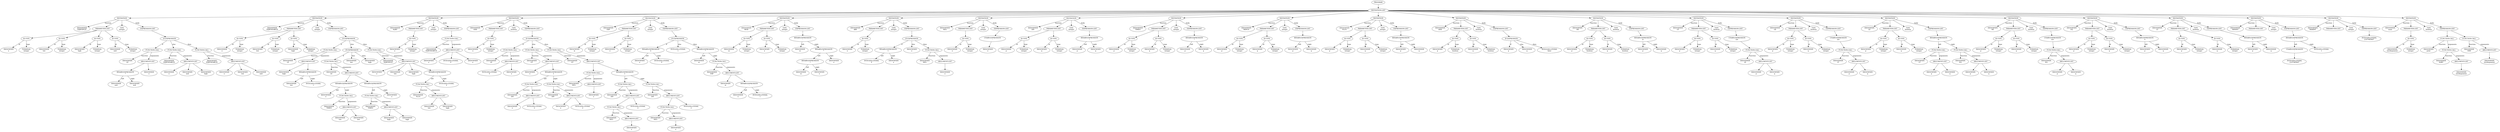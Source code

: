 digraph AST {
node0 [label="PROGRAM"]
node1 [label="DEFINITION-LIST"]
node2 [label="DEFINITION"]
node3 [label="IDENTIFIER\nSQRTSPLIT"]
node4 [label="PARAMETER-LIST"]
node5 [label="ID-TYPE"]
node6 [label="IDENTIFIER\nn"]
node7 [label="TERMINAL\ninteger"]
node8 [label="ID-TYPE"]
node9 [label="IDENTIFIER\nlow"]
node10 [label="TERMINAL\ninteger"]
node11 [label="ID-TYPE"]
node12 [label="IDENTIFIER\nhigh"]
node13 [label="TERMINAL\ninteger"]
node14 [label="ID-TYPE"]
node15 [label="IDENTIFIER\nmid"]
node16 [label="TERMINAL\ninteger"]
node17 [label="TYPE\ninteger"]
node18 [label="EXPRESSION-LIST"]
node19 [label="IF-EXPRESSION"]
node20 [label="FUNCTION-CALL"]
node21 [label="IDENTIFIER\nLE"]
node22 [label="ARGUMENT-LIST"]
node23 [label="BINARY-EXPRESSION\n*"]
node24 [label="IDENTIFIER\nmid"]
node25 [label="IDENTIFIER\nmid"]
node26 [label="IDENTIFIER\nn"]
node27 [label="FUNCTION-CALL"]
node28 [label="IDENTIFIER\nSQRTSEARCH"]
node29 [label="ARGUMENT-LIST"]
node30 [label="IDENTIFIER\nn"]
node31 [label="IDENTIFIER\nmid"]
node32 [label="IDENTIFIER\nhigh"]
node33 [label="FUNCTION-CALL"]
node34 [label="IDENTIFIER\nSQRTSEARCH"]
node35 [label="ARGUMENT-LIST"]
node36 [label="IDENTIFIER\nn"]
node37 [label="IDENTIFIER\nlow"]
node38 [label="IDENTIFIER\nmid"]
node39 [label="DEFINITION"]
node40 [label="IDENTIFIER\nSQRTSEARCH"]
node41 [label="PARAMETER-LIST"]
node42 [label="ID-TYPE"]
node43 [label="IDENTIFIER\nn"]
node44 [label="TERMINAL\ninteger"]
node45 [label="ID-TYPE"]
node46 [label="IDENTIFIER\nlow"]
node47 [label="TERMINAL\ninteger"]
node48 [label="ID-TYPE"]
node49 [label="IDENTIFIER\nhigh"]
node50 [label="TERMINAL\ninteger"]
node51 [label="TYPE\ninteger"]
node52 [label="EXPRESSION-LIST"]
node53 [label="IF-EXPRESSION"]
node54 [label="FUNCTION-CALL"]
node55 [label="IDENTIFIER\nLE"]
node56 [label="ARGUMENT-LIST"]
node57 [label="IDENTIFIER\nhigh"]
node58 [label="BINARY-EXPRESSION\n+"]
node59 [label="IDENTIFIER\nlow"]
node60 [label="INTEGER-LITERAL\n1"]
node61 [label="IF-EXPRESSION"]
node62 [label="FUNCTION-CALL"]
node63 [label="IDENTIFIER\nLE"]
node64 [label="ARGUMENT-LIST"]
node65 [label="BINARY-EXPRESSION\n-"]
node66 [label="IDENTIFIER\nn"]
node67 [label="FUNCTION-CALL"]
node68 [label="IDENTIFIER\nTIMES"]
node69 [label="ARGUMENT-LIST"]
node70 [label="IDENTIFIER\nlow"]
node71 [label="IDENTIFIER\nlow"]
node72 [label="BINARY-EXPRESSION\n-"]
node73 [label="FUNCTION-CALL"]
node74 [label="IDENTIFIER\nTIMES"]
node75 [label="ARGUMENT-LIST"]
node76 [label="IDENTIFIER\nhigh"]
node77 [label="IDENTIFIER\nhigh"]
node78 [label="IDENTIFIER\nn"]
node79 [label="IDENTIFIER\nlow"]
node80 [label="IDENTIFIER\nhigh"]
node81 [label="FUNCTION-CALL"]
node82 [label="IDENTIFIER\nSQRTSPLIT"]
node83 [label="ARGUMENT-LIST"]
node84 [label="IDENTIFIER\nn"]
node85 [label="IDENTIFIER\nlow"]
node86 [label="IDENTIFIER\nhigh"]
node87 [label="BINARY-EXPRESSION\n/"]
node88 [label="FUNCTION-CALL"]
node89 [label="IDENTIFIER\nPLUS"]
node90 [label="ARGUMENT-LIST"]
node91 [label="IDENTIFIER\nlow"]
node92 [label="IDENTIFIER\nhigh"]
node93 [label="INTEGER-LITERAL\n2"]
node94 [label="DEFINITION"]
node95 [label="IDENTIFIER\nSQRT"]
node96 [label="PARAMETER-LIST"]
node97 [label="ID-TYPE"]
node98 [label="IDENTIFIER\nn"]
node99 [label="TERMINAL\ninteger"]
node100 [label="TYPE\ninteger"]
node101 [label="EXPRESSION-LIST"]
node102 [label="FUNCTION-CALL"]
node103 [label="IDENTIFIER\nSQRTSEARCH"]
node104 [label="ARGUMENT-LIST"]
node105 [label="IDENTIFIER\nn"]
node106 [label="INTEGER-LITERAL\n0"]
node107 [label="IDENTIFIER\nn"]
node108 [label="DEFINITION"]
node109 [label="IDENTIFIER\nODD"]
node110 [label="PARAMETER-LIST"]
node111 [label="ID-TYPE"]
node112 [label="IDENTIFIER\nn"]
node113 [label="TERMINAL\ninteger"]
node114 [label="TYPE\nboolean"]
node115 [label="EXPRESSION-LIST"]
node116 [label="IF-EXPRESSION"]
node117 [label="FUNCTION-CALL"]
node118 [label="IDENTIFIER\nLE"]
node119 [label="ARGUMENT-LIST"]
node120 [label="INTEGER-LITERAL\n0"]
node121 [label="IDENTIFIER\nn"]
node122 [label="FUNCTION-CALL"]
node123 [label="IDENTIFIER\nGT"]
node124 [label="ARGUMENT-LIST"]
node125 [label="IDENTIFIER\nn"]
node126 [label="BINARY-EXPRESSION\n+"]
node127 [label="FUNCTION-CALL"]
node128 [label="IDENTIFIER\nDIV"]
node129 [label="ARGUMENT-LIST"]
node130 [label="IDENTIFIER\nn"]
node131 [label="INTEGER-LITERAL\n2"]
node132 [label="FUNCTION-CALL"]
node133 [label="IDENTIFIER\nDIV"]
node134 [label="ARGUMENT-LIST"]
node135 [label="IDENTIFIER\nn"]
node136 [label="INTEGER-LITERAL\n2"]
node137 [label="FUNCTION-CALL"]
node138 [label="IDENTIFIER\nGT"]
node139 [label="ARGUMENT-LIST"]
node140 [label="FUNCTION-CALL"]
node141 [label="IDENTIFIER\nNEG"]
node142 [label="ARGUMENT-LIST"]
node143 [label="IDENTIFIER\nn"]
node144 [label="BINARY-EXPRESSION\n+"]
node145 [label="FUNCTION-CALL"]
node146 [label="IDENTIFIER\nDIV"]
node147 [label="ARGUMENT-LIST"]
node148 [label="FUNCTION-CALL"]
node149 [label="IDENTIFIER\nNEG"]
node150 [label="ARGUMENT-LIST"]
node151 [label="IDENTIFIER\nn"]
node152 [label="INTEGER-LITERAL\n2"]
node153 [label="FUNCTION-CALL"]
node154 [label="IDENTIFIER\nDIV"]
node155 [label="ARGUMENT-LIST"]
node156 [label="FUNCTION-CALL"]
node157 [label="IDENTIFIER\nNEG"]
node158 [label="ARGUMENT-LIST"]
node159 [label="IDENTIFIER\nn"]
node160 [label="INTEGER-LITERAL\n2"]
node161 [label="DEFINITION"]
node162 [label="IDENTIFIER\nEXP"]
node163 [label="PARAMETER-LIST"]
node164 [label="ID-TYPE"]
node165 [label="IDENTIFIER\nm"]
node166 [label="TERMINAL\ninteger"]
node167 [label="ID-TYPE"]
node168 [label="IDENTIFIER\nn"]
node169 [label="TERMINAL\ninteger"]
node170 [label="TYPE\ninteger"]
node171 [label="EXPRESSION-LIST"]
node172 [label="IF-EXPRESSION"]
node173 [label="BINARY-EXPRESSION\n="]
node174 [label="IDENTIFIER\nn"]
node175 [label="INTEGER-LITERAL\n0"]
node176 [label="INTEGER-LITERAL\n1"]
node177 [label="BINARY-EXPRESSION\n*"]
node178 [label="IDENTIFIER\nm"]
node179 [label="FUNCTION-CALL"]
node180 [label="IDENTIFIER\nEXP"]
node181 [label="ARGUMENT-LIST"]
node182 [label="IDENTIFIER\nm"]
node183 [label="BINARY-EXPRESSION\n-"]
node184 [label="IDENTIFIER\nn"]
node185 [label="INTEGER-LITERAL\n1"]
node186 [label="DEFINITION"]
node187 [label="IDENTIFIER\nMOD"]
node188 [label="PARAMETER-LIST"]
node189 [label="ID-TYPE"]
node190 [label="IDENTIFIER\nm"]
node191 [label="TERMINAL\ninteger"]
node192 [label="ID-TYPE"]
node193 [label="IDENTIFIER\nn"]
node194 [label="TERMINAL\ninteger"]
node195 [label="TYPE\ninteger"]
node196 [label="EXPRESSION-LIST"]
node197 [label="BINARY-EXPRESSION\n-"]
node198 [label="IDENTIFIER\nm"]
node199 [label="BINARY-EXPRESSION\n*"]
node200 [label="BINARY-EXPRESSION\n/"]
node201 [label="IDENTIFIER\nm"]
node202 [label="IDENTIFIER\nn"]
node203 [label="IDENTIFIER\nn"]
node204 [label="DEFINITION"]
node205 [label="IDENTIFIER\nABS"]
node206 [label="PARAMETER-LIST"]
node207 [label="ID-TYPE"]
node208 [label="IDENTIFIER\nn"]
node209 [label="TERMINAL\ninteger"]
node210 [label="TYPE\ninteger"]
node211 [label="EXPRESSION-LIST"]
node212 [label="IF-EXPRESSION"]
node213 [label="BINARY-EXPRESSION\n<"]
node214 [label="INTEGER-LITERAL\n0"]
node215 [label="IDENTIFIER\nn"]
node216 [label="IDENTIFIER\nn"]
node217 [label="FUNCTION-CALL"]
node218 [label="IDENTIFIER\nNEG"]
node219 [label="ARGUMENT-LIST"]
node220 [label="IDENTIFIER\nn"]
node221 [label="DEFINITION"]
node222 [label="IDENTIFIER\nNEG"]
node223 [label="PARAMETER-LIST"]
node224 [label="ID-TYPE"]
node225 [label="IDENTIFIER\nn"]
node226 [label="TERMINAL\ninteger"]
node227 [label="TYPE\ninteger"]
node228 [label="EXPRESSION-LIST"]
node229 [label="UNARY-EXPRESSION\n-"]
node230 [label="IDENTIFIER\nn"]
node231 [label="DEFINITION"]
node232 [label="IDENTIFIER\nDIV"]
node233 [label="PARAMETER-LIST"]
node234 [label="ID-TYPE"]
node235 [label="IDENTIFIER\np"]
node236 [label="TERMINAL\ninteger"]
node237 [label="ID-TYPE"]
node238 [label="IDENTIFIER\nq"]
node239 [label="TERMINAL\ninteger"]
node240 [label="TYPE\ninteger"]
node241 [label="EXPRESSION-LIST"]
node242 [label="BINARY-EXPRESSION\n/"]
node243 [label="IDENTIFIER\np"]
node244 [label="IDENTIFIER\nq"]
node245 [label="DEFINITION"]
node246 [label="IDENTIFIER\nTIMES"]
node247 [label="PARAMETER-LIST"]
node248 [label="ID-TYPE"]
node249 [label="IDENTIFIER\np"]
node250 [label="TERMINAL\ninteger"]
node251 [label="ID-TYPE"]
node252 [label="IDENTIFIER\nq"]
node253 [label="TERMINAL\ninteger"]
node254 [label="TYPE\ninteger"]
node255 [label="EXPRESSION-LIST"]
node256 [label="BINARY-EXPRESSION\n*"]
node257 [label="IDENTIFIER\np"]
node258 [label="IDENTIFIER\nq"]
node259 [label="DEFINITION"]
node260 [label="IDENTIFIER\nMINUS"]
node261 [label="PARAMETER-LIST"]
node262 [label="ID-TYPE"]
node263 [label="IDENTIFIER\np"]
node264 [label="TERMINAL\ninteger"]
node265 [label="ID-TYPE"]
node266 [label="IDENTIFIER\nq"]
node267 [label="TERMINAL\ninteger"]
node268 [label="TYPE\ninteger"]
node269 [label="EXPRESSION-LIST"]
node270 [label="BINARY-EXPRESSION\n-"]
node271 [label="IDENTIFIER\np"]
node272 [label="IDENTIFIER\nq"]
node273 [label="DEFINITION"]
node274 [label="IDENTIFIER\nPLUS"]
node275 [label="PARAMETER-LIST"]
node276 [label="ID-TYPE"]
node277 [label="IDENTIFIER\np"]
node278 [label="TERMINAL\ninteger"]
node279 [label="ID-TYPE"]
node280 [label="IDENTIFIER\nq"]
node281 [label="TERMINAL\ninteger"]
node282 [label="TYPE\ninteger"]
node283 [label="EXPRESSION-LIST"]
node284 [label="BINARY-EXPRESSION\n+"]
node285 [label="IDENTIFIER\np"]
node286 [label="IDENTIFIER\nq"]
node287 [label="DEFINITION"]
node288 [label="IDENTIFIER\nAND"]
node289 [label="PARAMETER-LIST"]
node290 [label="ID-TYPE"]
node291 [label="IDENTIFIER\np"]
node292 [label="TERMINAL\nboolean"]
node293 [label="ID-TYPE"]
node294 [label="IDENTIFIER\nq"]
node295 [label="TERMINAL\nboolean"]
node296 [label="TYPE\nboolean"]
node297 [label="EXPRESSION-LIST"]
node298 [label="IF-EXPRESSION"]
node299 [label="IDENTIFIER\np"]
node300 [label="IDENTIFIER\nq"]
node301 [label="BOOLEAN-LITERAL\nfalse"]
node302 [label="DEFINITION"]
node303 [label="IDENTIFIER\nOR"]
node304 [label="PARAMETER-LIST"]
node305 [label="ID-TYPE"]
node306 [label="IDENTIFIER\np"]
node307 [label="TERMINAL\nboolean"]
node308 [label="ID-TYPE"]
node309 [label="IDENTIFIER\nq"]
node310 [label="TERMINAL\nboolean"]
node311 [label="TYPE\nboolean"]
node312 [label="EXPRESSION-LIST"]
node313 [label="BINARY-EXPRESSION\nor"]
node314 [label="IDENTIFIER\np"]
node315 [label="IDENTIFIER\nq"]
node316 [label="DEFINITION"]
node317 [label="IDENTIFIER\nGT"]
node318 [label="PARAMETER-LIST"]
node319 [label="ID-TYPE"]
node320 [label="IDENTIFIER\np"]
node321 [label="TERMINAL\ninteger"]
node322 [label="ID-TYPE"]
node323 [label="IDENTIFIER\nq"]
node324 [label="TERMINAL\ninteger"]
node325 [label="TYPE\nboolean"]
node326 [label="EXPRESSION-LIST"]
node327 [label="UNARY-EXPRESSION\nnot"]
node328 [label="FUNCTION-CALL"]
node329 [label="IDENTIFIER\nLE"]
node330 [label="ARGUMENT-LIST"]
node331 [label="IDENTIFIER\np"]
node332 [label="IDENTIFIER\nq"]
node333 [label="DEFINITION"]
node334 [label="IDENTIFIER\nGE"]
node335 [label="PARAMETER-LIST"]
node336 [label="ID-TYPE"]
node337 [label="IDENTIFIER\np"]
node338 [label="TERMINAL\ninteger"]
node339 [label="ID-TYPE"]
node340 [label="IDENTIFIER\nq"]
node341 [label="TERMINAL\ninteger"]
node342 [label="TYPE\nboolean"]
node343 [label="EXPRESSION-LIST"]
node344 [label="UNARY-EXPRESSION\nnot"]
node345 [label="FUNCTION-CALL"]
node346 [label="IDENTIFIER\nLT"]
node347 [label="ARGUMENT-LIST"]
node348 [label="IDENTIFIER\np"]
node349 [label="IDENTIFIER\nq"]
node350 [label="DEFINITION"]
node351 [label="IDENTIFIER\nLE"]
node352 [label="PARAMETER-LIST"]
node353 [label="ID-TYPE"]
node354 [label="IDENTIFIER\np"]
node355 [label="TERMINAL\ninteger"]
node356 [label="ID-TYPE"]
node357 [label="IDENTIFIER\nq"]
node358 [label="TERMINAL\ninteger"]
node359 [label="TYPE\nboolean"]
node360 [label="EXPRESSION-LIST"]
node361 [label="BINARY-EXPRESSION\nor"]
node362 [label="FUNCTION-CALL"]
node363 [label="IDENTIFIER\nLT"]
node364 [label="ARGUMENT-LIST"]
node365 [label="IDENTIFIER\np"]
node366 [label="IDENTIFIER\nq"]
node367 [label="FUNCTION-CALL"]
node368 [label="IDENTIFIER\nEQ"]
node369 [label="ARGUMENT-LIST"]
node370 [label="IDENTIFIER\np"]
node371 [label="IDENTIFIER\nq"]
node372 [label="DEFINITION"]
node373 [label="IDENTIFIER\nNE"]
node374 [label="PARAMETER-LIST"]
node375 [label="ID-TYPE"]
node376 [label="IDENTIFIER\np"]
node377 [label="TERMINAL\ninteger"]
node378 [label="ID-TYPE"]
node379 [label="IDENTIFIER\nq"]
node380 [label="TERMINAL\ninteger"]
node381 [label="TYPE\nboolean"]
node382 [label="EXPRESSION-LIST"]
node383 [label="UNARY-EXPRESSION\nnot"]
node384 [label="FUNCTION-CALL"]
node385 [label="IDENTIFIER\nEQ"]
node386 [label="ARGUMENT-LIST"]
node387 [label="IDENTIFIER\np"]
node388 [label="IDENTIFIER\nq"]
node389 [label="DEFINITION"]
node390 [label="IDENTIFIER\nEQ"]
node391 [label="PARAMETER-LIST"]
node392 [label="ID-TYPE"]
node393 [label="IDENTIFIER\np"]
node394 [label="TERMINAL\ninteger"]
node395 [label="ID-TYPE"]
node396 [label="IDENTIFIER\nq"]
node397 [label="TERMINAL\ninteger"]
node398 [label="TYPE\nboolean"]
node399 [label="EXPRESSION-LIST"]
node400 [label="BINARY-EXPRESSION\n="]
node401 [label="IDENTIFIER\np"]
node402 [label="IDENTIFIER\nq"]
node403 [label="DEFINITION"]
node404 [label="IDENTIFIER\nLT"]
node405 [label="PARAMETER-LIST"]
node406 [label="ID-TYPE"]
node407 [label="IDENTIFIER\np"]
node408 [label="TERMINAL\ninteger"]
node409 [label="ID-TYPE"]
node410 [label="IDENTIFIER\nq"]
node411 [label="TERMINAL\ninteger"]
node412 [label="TYPE\nboolean"]
node413 [label="EXPRESSION-LIST"]
node414 [label="BINARY-EXPRESSION\n<"]
node415 [label="IDENTIFIER\np"]
node416 [label="IDENTIFIER\nq"]
node417 [label="DEFINITION"]
node418 [label="IDENTIFIER\nMININT"]
node419 [label="PARAMETER-LIST"]
node420 [label="TYPE\ninteger"]
node421 [label="EXPRESSION-LIST"]
node422 [label="BINARY-EXPRESSION\n-"]
node423 [label="UNARY-EXPRESSION\n-"]
node424 [label="INTEGER-LITERAL\n2147483647"]
node425 [label="INTEGER-LITERAL\n1"]
node426 [label="DEFINITION"]
node427 [label="IDENTIFIER\nMAXINT"]
node428 [label="PARAMETER-LIST"]
node429 [label="TYPE\ninteger"]
node430 [label="EXPRESSION-LIST"]
node431 [label="INTEGER-LITERAL\n2147483647"]
node432 [label="DEFINITION"]
node433 [label="IDENTIFIER\nmain"]
node434 [label="PARAMETER-LIST"]
node435 [label="ID-TYPE"]
node436 [label="IDENTIFIER\ntestArgument"]
node437 [label="TERMINAL\ninteger"]
node438 [label="TYPE\nboolean"]
node439 [label="EXPRESSION-LIST"]
node440 [label="FUNCTION-CALL"]
node441 [label="IDENTIFIER\nprint"]
node442 [label="FUNCTION-CALL"]
node443 [label="IDENTIFIER\nSQRT"]
node444 [label="ARGUMENT-LIST"]
node445 [label="IDENTIFIER\ntestArgument"]
node446 [label="FUNCTION-CALL"]
node447 [label="IDENTIFIER\nODD"]
node448 [label="ARGUMENT-LIST"]
node449 [label="IDENTIFIER\ntestArgument"]
node2 -> node3 [label="function"]
node5 -> node6 [label="id"]
node5 -> node7 [label="type"]
node4 -> node5
node8 -> node9 [label="id"]
node8 -> node10 [label="type"]
node4 -> node8
node11 -> node12 [label="id"]
node11 -> node13 [label="type"]
node4 -> node11
node14 -> node15 [label="id"]
node14 -> node16 [label="type"]
node4 -> node14
node2 -> node4
node2 -> node17
node20 -> node21 [label="function"]
node23 -> node24 [label="left"]
node23 -> node25 [label="right"]
node22 -> node23
node22 -> node26
node20 -> node22 [label="arguments"]
node19 -> node20 [label="if"]
node27 -> node28 [label="function"]
node29 -> node30
node29 -> node31
node29 -> node32
node27 -> node29 [label="arguments"]
node19 -> node27 [label="else"]
node33 -> node34 [label="function"]
node35 -> node36
node35 -> node37
node35 -> node38
node33 -> node35 [label="arguments"]
node19 -> node33 [label="then"]
node18 -> node19
node2 -> node18 [label="body"]
node1 -> node2
node39 -> node40 [label="function"]
node42 -> node43 [label="id"]
node42 -> node44 [label="type"]
node41 -> node42
node45 -> node46 [label="id"]
node45 -> node47 [label="type"]
node41 -> node45
node48 -> node49 [label="id"]
node48 -> node50 [label="type"]
node41 -> node48
node39 -> node41
node39 -> node51
node54 -> node55 [label="function"]
node56 -> node57
node58 -> node59 [label="left"]
node58 -> node60 [label="right"]
node56 -> node58
node54 -> node56 [label="arguments"]
node53 -> node54 [label="if"]
node62 -> node63 [label="function"]
node65 -> node66 [label="left"]
node67 -> node68 [label="function"]
node69 -> node70
node69 -> node71
node67 -> node69 [label="arguments"]
node65 -> node67 [label="right"]
node64 -> node65
node73 -> node74 [label="function"]
node75 -> node76
node75 -> node77
node73 -> node75 [label="arguments"]
node72 -> node73 [label="left"]
node72 -> node78 [label="right"]
node64 -> node72
node62 -> node64 [label="arguments"]
node61 -> node62 [label="if"]
node61 -> node79 [label="else"]
node61 -> node80 [label="then"]
node53 -> node61 [label="else"]
node81 -> node82 [label="function"]
node83 -> node84
node83 -> node85
node83 -> node86
node88 -> node89 [label="function"]
node90 -> node91
node90 -> node92
node88 -> node90 [label="arguments"]
node87 -> node88 [label="left"]
node87 -> node93 [label="right"]
node83 -> node87
node81 -> node83 [label="arguments"]
node53 -> node81 [label="then"]
node52 -> node53
node39 -> node52 [label="body"]
node1 -> node39
node94 -> node95 [label="function"]
node97 -> node98 [label="id"]
node97 -> node99 [label="type"]
node96 -> node97
node94 -> node96
node94 -> node100
node102 -> node103 [label="function"]
node104 -> node105
node104 -> node106
node104 -> node107
node102 -> node104 [label="arguments"]
node101 -> node102
node94 -> node101 [label="body"]
node1 -> node94
node108 -> node109 [label="function"]
node111 -> node112 [label="id"]
node111 -> node113 [label="type"]
node110 -> node111
node108 -> node110
node108 -> node114
node117 -> node118 [label="function"]
node119 -> node120
node119 -> node121
node117 -> node119 [label="arguments"]
node116 -> node117 [label="if"]
node122 -> node123 [label="function"]
node124 -> node125
node127 -> node128 [label="function"]
node129 -> node130
node129 -> node131
node127 -> node129 [label="arguments"]
node126 -> node127 [label="left"]
node132 -> node133 [label="function"]
node134 -> node135
node134 -> node136
node132 -> node134 [label="arguments"]
node126 -> node132 [label="right"]
node124 -> node126
node122 -> node124 [label="arguments"]
node116 -> node122 [label="else"]
node137 -> node138 [label="function"]
node140 -> node141 [label="function"]
node142 -> node143
node140 -> node142 [label="arguments"]
node139 -> node140
node145 -> node146 [label="function"]
node148 -> node149 [label="function"]
node150 -> node151
node148 -> node150 [label="arguments"]
node147 -> node148
node147 -> node152
node145 -> node147 [label="arguments"]
node144 -> node145 [label="left"]
node153 -> node154 [label="function"]
node156 -> node157 [label="function"]
node158 -> node159
node156 -> node158 [label="arguments"]
node155 -> node156
node155 -> node160
node153 -> node155 [label="arguments"]
node144 -> node153 [label="right"]
node139 -> node144
node137 -> node139 [label="arguments"]
node116 -> node137 [label="then"]
node115 -> node116
node108 -> node115 [label="body"]
node1 -> node108
node161 -> node162 [label="function"]
node164 -> node165 [label="id"]
node164 -> node166 [label="type"]
node163 -> node164
node167 -> node168 [label="id"]
node167 -> node169 [label="type"]
node163 -> node167
node161 -> node163
node161 -> node170
node173 -> node174 [label="left"]
node173 -> node175 [label="right"]
node172 -> node173 [label="if"]
node172 -> node176 [label="else"]
node177 -> node178 [label="left"]
node179 -> node180 [label="function"]
node181 -> node182
node183 -> node184 [label="left"]
node183 -> node185 [label="right"]
node181 -> node183
node179 -> node181 [label="arguments"]
node177 -> node179 [label="right"]
node172 -> node177 [label="then"]
node171 -> node172
node161 -> node171 [label="body"]
node1 -> node161
node186 -> node187 [label="function"]
node189 -> node190 [label="id"]
node189 -> node191 [label="type"]
node188 -> node189
node192 -> node193 [label="id"]
node192 -> node194 [label="type"]
node188 -> node192
node186 -> node188
node186 -> node195
node197 -> node198 [label="left"]
node200 -> node201 [label="left"]
node200 -> node202 [label="right"]
node199 -> node200 [label="left"]
node199 -> node203 [label="right"]
node197 -> node199 [label="right"]
node196 -> node197
node186 -> node196 [label="body"]
node1 -> node186
node204 -> node205 [label="function"]
node207 -> node208 [label="id"]
node207 -> node209 [label="type"]
node206 -> node207
node204 -> node206
node204 -> node210
node213 -> node214 [label="left"]
node213 -> node215 [label="right"]
node212 -> node213 [label="if"]
node212 -> node216 [label="else"]
node217 -> node218 [label="function"]
node219 -> node220
node217 -> node219 [label="arguments"]
node212 -> node217 [label="then"]
node211 -> node212
node204 -> node211 [label="body"]
node1 -> node204
node221 -> node222 [label="function"]
node224 -> node225 [label="id"]
node224 -> node226 [label="type"]
node223 -> node224
node221 -> node223
node221 -> node227
node229 -> node230
node228 -> node229
node221 -> node228 [label="body"]
node1 -> node221
node231 -> node232 [label="function"]
node234 -> node235 [label="id"]
node234 -> node236 [label="type"]
node233 -> node234
node237 -> node238 [label="id"]
node237 -> node239 [label="type"]
node233 -> node237
node231 -> node233
node231 -> node240
node242 -> node243 [label="left"]
node242 -> node244 [label="right"]
node241 -> node242
node231 -> node241 [label="body"]
node1 -> node231
node245 -> node246 [label="function"]
node248 -> node249 [label="id"]
node248 -> node250 [label="type"]
node247 -> node248
node251 -> node252 [label="id"]
node251 -> node253 [label="type"]
node247 -> node251
node245 -> node247
node245 -> node254
node256 -> node257 [label="left"]
node256 -> node258 [label="right"]
node255 -> node256
node245 -> node255 [label="body"]
node1 -> node245
node259 -> node260 [label="function"]
node262 -> node263 [label="id"]
node262 -> node264 [label="type"]
node261 -> node262
node265 -> node266 [label="id"]
node265 -> node267 [label="type"]
node261 -> node265
node259 -> node261
node259 -> node268
node270 -> node271 [label="left"]
node270 -> node272 [label="right"]
node269 -> node270
node259 -> node269 [label="body"]
node1 -> node259
node273 -> node274 [label="function"]
node276 -> node277 [label="id"]
node276 -> node278 [label="type"]
node275 -> node276
node279 -> node280 [label="id"]
node279 -> node281 [label="type"]
node275 -> node279
node273 -> node275
node273 -> node282
node284 -> node285 [label="left"]
node284 -> node286 [label="right"]
node283 -> node284
node273 -> node283 [label="body"]
node1 -> node273
node287 -> node288 [label="function"]
node290 -> node291 [label="id"]
node290 -> node292 [label="type"]
node289 -> node290
node293 -> node294 [label="id"]
node293 -> node295 [label="type"]
node289 -> node293
node287 -> node289
node287 -> node296
node298 -> node299 [label="if"]
node298 -> node300 [label="else"]
node298 -> node301 [label="then"]
node297 -> node298
node287 -> node297 [label="body"]
node1 -> node287
node302 -> node303 [label="function"]
node305 -> node306 [label="id"]
node305 -> node307 [label="type"]
node304 -> node305
node308 -> node309 [label="id"]
node308 -> node310 [label="type"]
node304 -> node308
node302 -> node304
node302 -> node311
node313 -> node314 [label="left"]
node313 -> node315 [label="right"]
node312 -> node313
node302 -> node312 [label="body"]
node1 -> node302
node316 -> node317 [label="function"]
node319 -> node320 [label="id"]
node319 -> node321 [label="type"]
node318 -> node319
node322 -> node323 [label="id"]
node322 -> node324 [label="type"]
node318 -> node322
node316 -> node318
node316 -> node325
node328 -> node329 [label="function"]
node330 -> node331
node330 -> node332
node328 -> node330 [label="arguments"]
node327 -> node328
node326 -> node327
node316 -> node326 [label="body"]
node1 -> node316
node333 -> node334 [label="function"]
node336 -> node337 [label="id"]
node336 -> node338 [label="type"]
node335 -> node336
node339 -> node340 [label="id"]
node339 -> node341 [label="type"]
node335 -> node339
node333 -> node335
node333 -> node342
node345 -> node346 [label="function"]
node347 -> node348
node347 -> node349
node345 -> node347 [label="arguments"]
node344 -> node345
node343 -> node344
node333 -> node343 [label="body"]
node1 -> node333
node350 -> node351 [label="function"]
node353 -> node354 [label="id"]
node353 -> node355 [label="type"]
node352 -> node353
node356 -> node357 [label="id"]
node356 -> node358 [label="type"]
node352 -> node356
node350 -> node352
node350 -> node359
node362 -> node363 [label="function"]
node364 -> node365
node364 -> node366
node362 -> node364 [label="arguments"]
node361 -> node362 [label="left"]
node367 -> node368 [label="function"]
node369 -> node370
node369 -> node371
node367 -> node369 [label="arguments"]
node361 -> node367 [label="right"]
node360 -> node361
node350 -> node360 [label="body"]
node1 -> node350
node372 -> node373 [label="function"]
node375 -> node376 [label="id"]
node375 -> node377 [label="type"]
node374 -> node375
node378 -> node379 [label="id"]
node378 -> node380 [label="type"]
node374 -> node378
node372 -> node374
node372 -> node381
node384 -> node385 [label="function"]
node386 -> node387
node386 -> node388
node384 -> node386 [label="arguments"]
node383 -> node384
node382 -> node383
node372 -> node382 [label="body"]
node1 -> node372
node389 -> node390 [label="function"]
node392 -> node393 [label="id"]
node392 -> node394 [label="type"]
node391 -> node392
node395 -> node396 [label="id"]
node395 -> node397 [label="type"]
node391 -> node395
node389 -> node391
node389 -> node398
node400 -> node401 [label="left"]
node400 -> node402 [label="right"]
node399 -> node400
node389 -> node399 [label="body"]
node1 -> node389
node403 -> node404 [label="function"]
node406 -> node407 [label="id"]
node406 -> node408 [label="type"]
node405 -> node406
node409 -> node410 [label="id"]
node409 -> node411 [label="type"]
node405 -> node409
node403 -> node405
node403 -> node412
node414 -> node415 [label="left"]
node414 -> node416 [label="right"]
node413 -> node414
node403 -> node413 [label="body"]
node1 -> node403
node417 -> node418 [label="function"]
node417 -> node419
node417 -> node420
node423 -> node424
node422 -> node423 [label="left"]
node422 -> node425 [label="right"]
node421 -> node422
node417 -> node421 [label="body"]
node1 -> node417
node426 -> node427 [label="function"]
node426 -> node428
node426 -> node429
node430 -> node431
node426 -> node430 [label="body"]
node1 -> node426
node432 -> node433 [label="function"]
node435 -> node436 [label="id"]
node435 -> node437 [label="type"]
node434 -> node435
node432 -> node434
node432 -> node438
node440 -> node441 [label="function"]
node442 -> node443 [label="function"]
node444 -> node445
node442 -> node444 [label="arguments"]
node440 -> node442 [label="arguments"]
node439 -> node440
node446 -> node447 [label="function"]
node448 -> node449
node446 -> node448 [label="arguments"]
node439 -> node446
node432 -> node439 [label="body"]
node1 -> node432
node0 -> node1
}